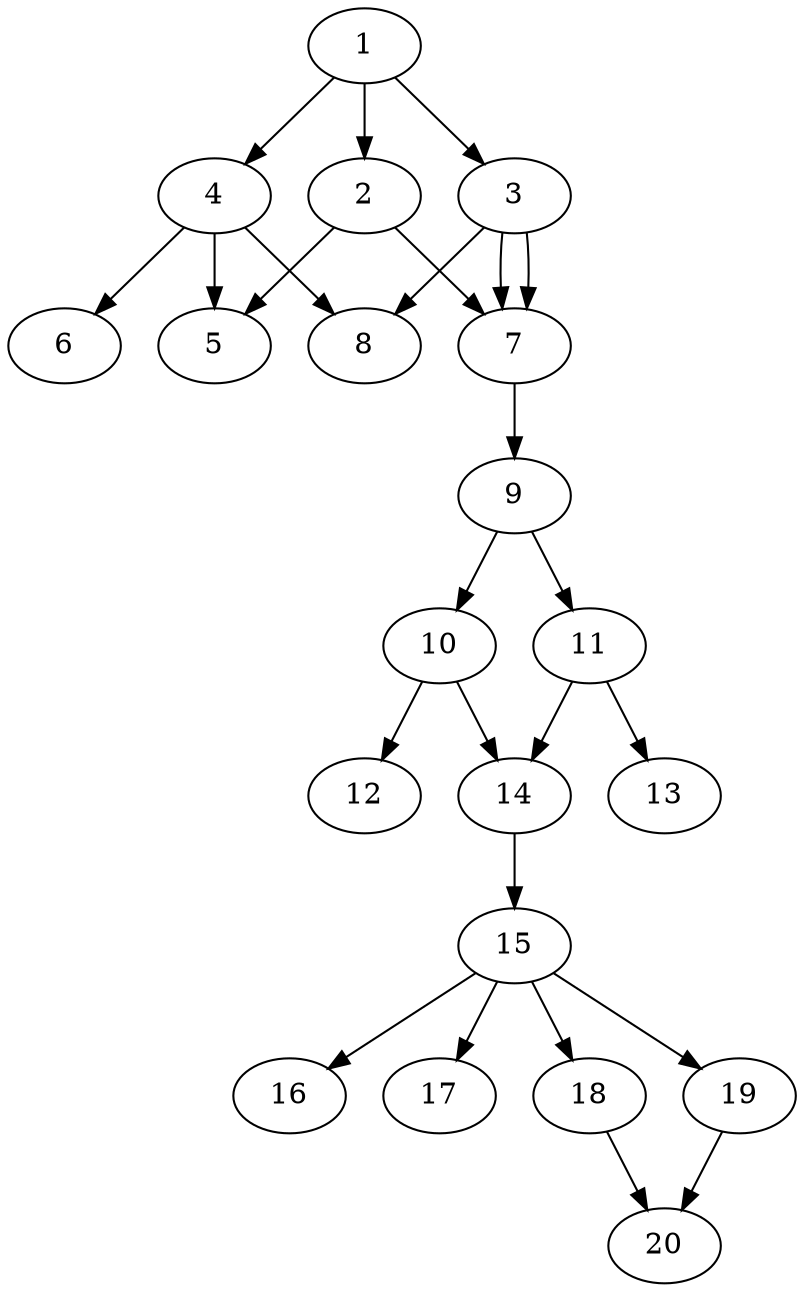 // DAG automatically generated by daggen at Sat Jul 27 15:36:23 2019
// ./daggen --dot -n 20 --ccr 0.3 --fat 0.4 --regular 0.5 --density 0.7 --mindata 5242880 --maxdata 52428800 
digraph G {
  1 [size="52196693", alpha="0.09", expect_size="15659008"] 
  1 -> 2 [size ="15659008"]
  1 -> 3 [size ="15659008"]
  1 -> 4 [size ="15659008"]
  2 [size="144646827", alpha="0.16", expect_size="43394048"] 
  2 -> 5 [size ="43394048"]
  2 -> 7 [size ="43394048"]
  3 [size="117787307", alpha="0.10", expect_size="35336192"] 
  3 -> 7 [size ="35336192"]
  3 -> 7 [size ="35336192"]
  3 -> 8 [size ="35336192"]
  4 [size="27798187", alpha="0.17", expect_size="8339456"] 
  4 -> 5 [size ="8339456"]
  4 -> 6 [size ="8339456"]
  4 -> 8 [size ="8339456"]
  5 [size="60668587", alpha="0.04", expect_size="18200576"] 
  6 [size="100365653", alpha="0.02", expect_size="30109696"] 
  7 [size="99130027", alpha="0.16", expect_size="29739008"] 
  7 -> 9 [size ="29739008"]
  8 [size="147415040", alpha="0.07", expect_size="44224512"] 
  9 [size="128986453", alpha="0.16", expect_size="38695936"] 
  9 -> 10 [size ="38695936"]
  9 -> 11 [size ="38695936"]
  10 [size="79827627", alpha="0.13", expect_size="23948288"] 
  10 -> 12 [size ="23948288"]
  10 -> 14 [size ="23948288"]
  11 [size="126088533", alpha="0.11", expect_size="37826560"] 
  11 -> 13 [size ="37826560"]
  11 -> 14 [size ="37826560"]
  12 [size="42325333", alpha="0.12", expect_size="12697600"] 
  13 [size="171506347", alpha="0.18", expect_size="51451904"] 
  14 [size="89681920", alpha="0.16", expect_size="26904576"] 
  14 -> 15 [size ="26904576"]
  15 [size="65928533", alpha="0.17", expect_size="19778560"] 
  15 -> 16 [size ="19778560"]
  15 -> 17 [size ="19778560"]
  15 -> 18 [size ="19778560"]
  15 -> 19 [size ="19778560"]
  16 [size="93955413", alpha="0.17", expect_size="28186624"] 
  17 [size="112841387", alpha="0.18", expect_size="33852416"] 
  18 [size="82800640", alpha="0.20", expect_size="24840192"] 
  18 -> 20 [size ="24840192"]
  19 [size="134529707", alpha="0.03", expect_size="40358912"] 
  19 -> 20 [size ="40358912"]
  20 [size="100727467", alpha="0.10", expect_size="30218240"] 
}
